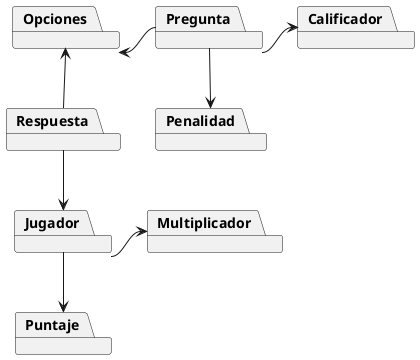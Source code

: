 @startuml

Package "Calificador"

Package "Penalidad"

Package "Puntaje"

Package "Opciones"

Package "Pregunta"

Package "Opciones"

Package "Respuesta"

Package "Jugador"

Package "Multiplicador"

Pregunta -right-> Calificador
Pregunta -down-> Penalidad
Pregunta -left-> Opciones
Respuesta -up-> Opciones
Respuesta --> Jugador
Jugador -right-> Multiplicador
Jugador --> Puntaje

@enduml